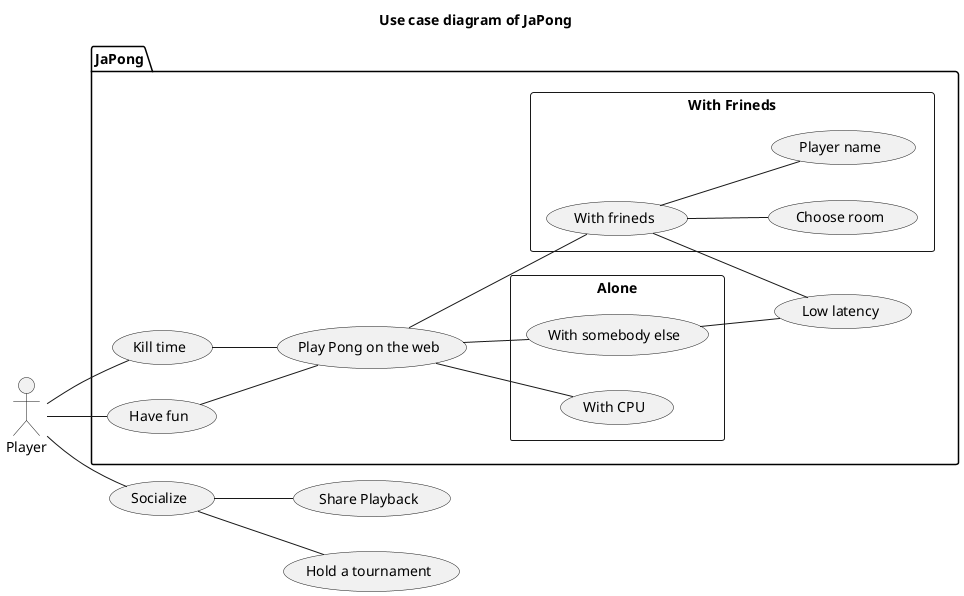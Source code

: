 @startuml

title "Use case diagram of JaPong"

left to right direction
actor Player

usecase Socialize
usecase "Share Playback" as LiveStream
usecase "Hold a tournament" as Tournament

Player -- Socialize
Socialize -- LiveStream
Socialize -- Tournament

package "JaPong" {
    usecase "Kill time" as KillTime
    usecase "Have fun" as Fun
    usecase "Play Pong on the web" as Pong
    
    Player -- KillTime
    Player -- Fun
    KillTime -- Pong
    Fun -- Pong
    rectangle Alone {
        usecase "With somebody else" as RandomMatch
        usecase "With CPU" as CPU
        Pong -- RandomMatch
        Pong -- CPU
    }
    rectangle "With Frineds" {
        usecase "With frineds" as WithFriends
        Pong -- WithFriends
        usecase "Choose room" as ChooseRoom
        WithFriends -- ChooseRoom
        usecase "Player name" as PlayerName
        WithFriends -- PlayerName
    }
    usecase "Low latency" as LowLatency
    WithFriends -- LowLatency
    RandomMatch -- LowLatency
}

@enduml